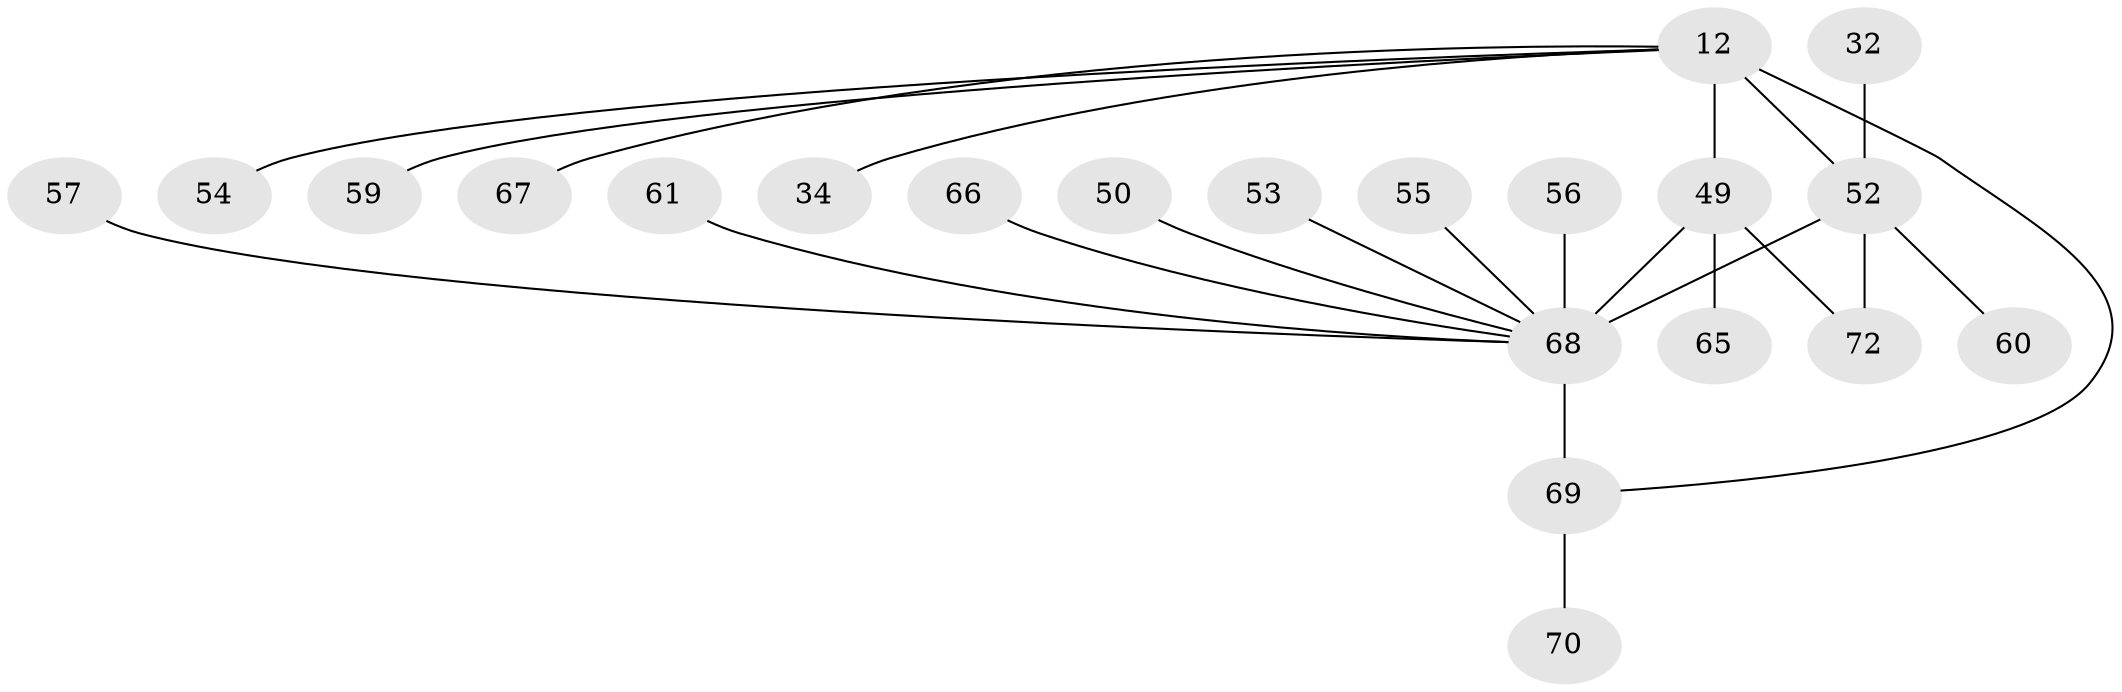 // original degree distribution, {10: 0.027777777777777776, 9: 0.013888888888888888, 2: 0.18055555555555555, 6: 0.05555555555555555, 4: 0.09722222222222222, 7: 0.041666666666666664, 5: 0.013888888888888888, 3: 0.05555555555555555, 1: 0.5138888888888888}
// Generated by graph-tools (version 1.1) at 2025/57/03/04/25 21:57:46]
// undirected, 21 vertices, 23 edges
graph export_dot {
graph [start="1"]
  node [color=gray90,style=filled];
  12 [super="+11+8"];
  32;
  34;
  49 [super="+47"];
  50;
  52 [super="+9+43+17+40+4"];
  53;
  54 [super="+51"];
  55;
  56 [super="+42"];
  57 [super="+19+27+29"];
  59;
  60;
  61 [super="+30"];
  65;
  66;
  67 [super="+28"];
  68 [super="+36+3+23+22+26+46"];
  69 [super="+1+24+31+44"];
  70 [super="+64"];
  72 [super="+71+48+62"];
  12 -- 34;
  12 -- 59;
  12 -- 67;
  12 -- 49 [weight=3];
  12 -- 52 [weight=3];
  12 -- 69 [weight=2];
  12 -- 54 [weight=2];
  32 -- 52;
  49 -- 68 [weight=3];
  49 -- 65;
  49 -- 72;
  50 -- 68;
  52 -- 68 [weight=5];
  52 -- 60;
  52 -- 72 [weight=3];
  53 -- 68;
  55 -- 68;
  56 -- 68;
  57 -- 68;
  61 -- 68;
  66 -- 68;
  68 -- 69 [weight=3];
  69 -- 70;
}
